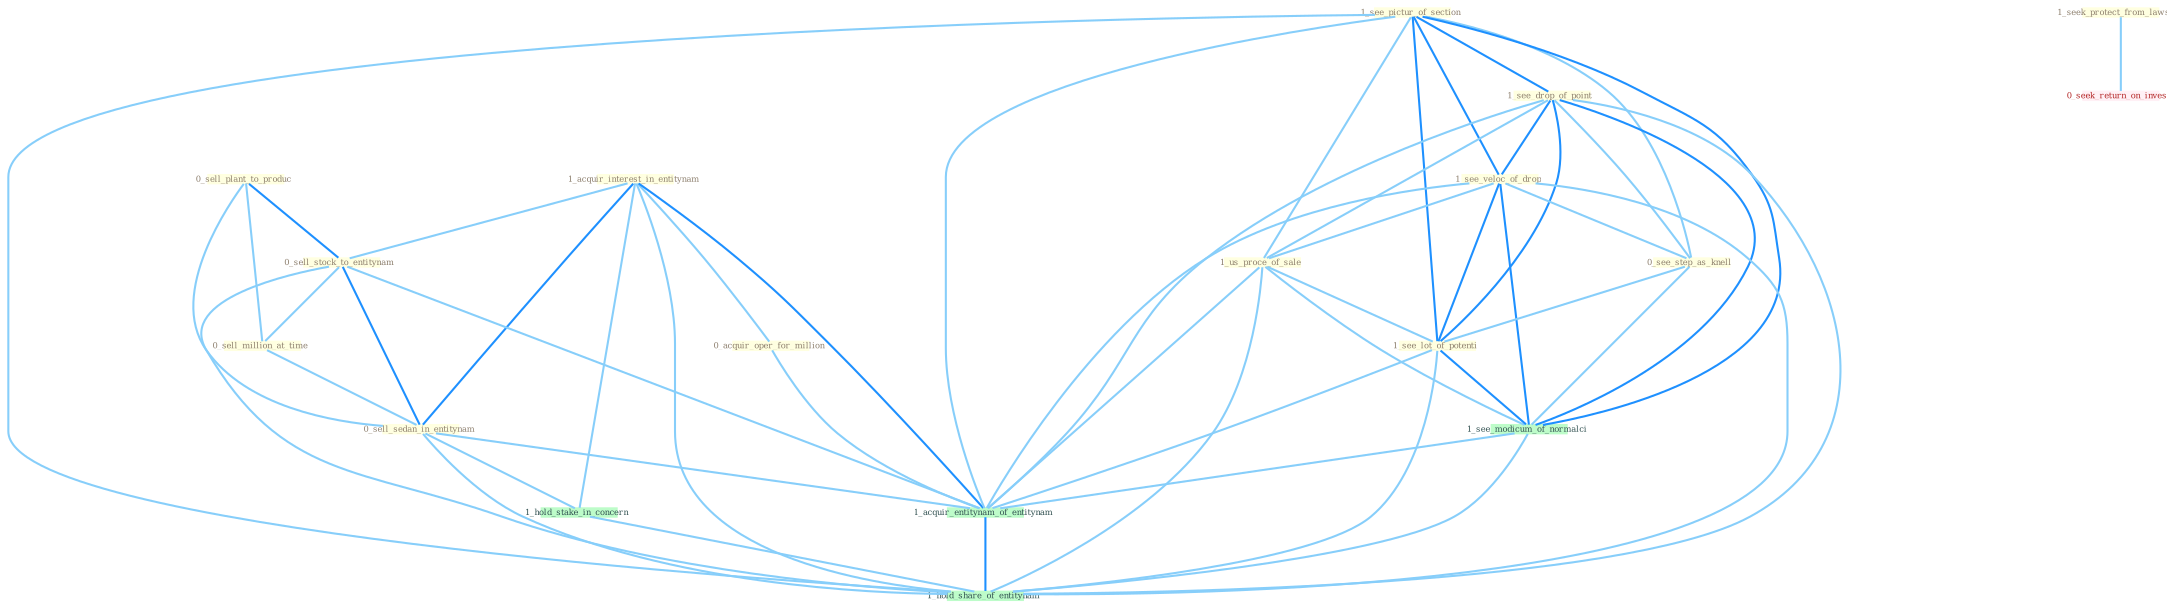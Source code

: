 Graph G{ 
    node
    [shape=polygon,style=filled,width=.5,height=.06,color="#BDFCC9",fixedsize=true,fontsize=4,
    fontcolor="#2f4f4f"];
    {node
    [color="#ffffe0", fontcolor="#8b7d6b"] "0_sell_plant_to_produc " "1_acquir_interest_in_entitynam " "1_see_pictur_of_section " "0_sell_stock_to_entitynam " "1_seek_protect_from_lawsuit " "1_see_drop_of_point " "0_sell_million_at_time " "1_see_veloc_of_drop " "1_us_proce_of_sale " "0_sell_sedan_in_entitynam " "0_see_step_as_knell " "1_see_lot_of_potenti " "0_acquir_oper_for_million "}
{node [color="#fff0f5", fontcolor="#b22222"] "0_seek_return_on_invest "}
edge [color="#B0E2FF"];

	"0_sell_plant_to_produc " -- "0_sell_stock_to_entitynam " [w="2", color="#1e90ff" , len=0.8];
	"0_sell_plant_to_produc " -- "0_sell_million_at_time " [w="1", color="#87cefa" ];
	"0_sell_plant_to_produc " -- "0_sell_sedan_in_entitynam " [w="1", color="#87cefa" ];
	"1_acquir_interest_in_entitynam " -- "0_sell_stock_to_entitynam " [w="1", color="#87cefa" ];
	"1_acquir_interest_in_entitynam " -- "0_sell_sedan_in_entitynam " [w="2", color="#1e90ff" , len=0.8];
	"1_acquir_interest_in_entitynam " -- "0_acquir_oper_for_million " [w="1", color="#87cefa" ];
	"1_acquir_interest_in_entitynam " -- "1_hold_stake_in_concern " [w="1", color="#87cefa" ];
	"1_acquir_interest_in_entitynam " -- "1_acquir_entitynam_of_entitynam " [w="2", color="#1e90ff" , len=0.8];
	"1_acquir_interest_in_entitynam " -- "1_hold_share_of_entitynam " [w="1", color="#87cefa" ];
	"1_see_pictur_of_section " -- "1_see_drop_of_point " [w="2", color="#1e90ff" , len=0.8];
	"1_see_pictur_of_section " -- "1_see_veloc_of_drop " [w="2", color="#1e90ff" , len=0.8];
	"1_see_pictur_of_section " -- "1_us_proce_of_sale " [w="1", color="#87cefa" ];
	"1_see_pictur_of_section " -- "0_see_step_as_knell " [w="1", color="#87cefa" ];
	"1_see_pictur_of_section " -- "1_see_lot_of_potenti " [w="2", color="#1e90ff" , len=0.8];
	"1_see_pictur_of_section " -- "1_see_modicum_of_normalci " [w="2", color="#1e90ff" , len=0.8];
	"1_see_pictur_of_section " -- "1_acquir_entitynam_of_entitynam " [w="1", color="#87cefa" ];
	"1_see_pictur_of_section " -- "1_hold_share_of_entitynam " [w="1", color="#87cefa" ];
	"0_sell_stock_to_entitynam " -- "0_sell_million_at_time " [w="1", color="#87cefa" ];
	"0_sell_stock_to_entitynam " -- "0_sell_sedan_in_entitynam " [w="2", color="#1e90ff" , len=0.8];
	"0_sell_stock_to_entitynam " -- "1_acquir_entitynam_of_entitynam " [w="1", color="#87cefa" ];
	"0_sell_stock_to_entitynam " -- "1_hold_share_of_entitynam " [w="1", color="#87cefa" ];
	"1_seek_protect_from_lawsuit " -- "0_seek_return_on_invest " [w="1", color="#87cefa" ];
	"1_see_drop_of_point " -- "1_see_veloc_of_drop " [w="2", color="#1e90ff" , len=0.8];
	"1_see_drop_of_point " -- "1_us_proce_of_sale " [w="1", color="#87cefa" ];
	"1_see_drop_of_point " -- "0_see_step_as_knell " [w="1", color="#87cefa" ];
	"1_see_drop_of_point " -- "1_see_lot_of_potenti " [w="2", color="#1e90ff" , len=0.8];
	"1_see_drop_of_point " -- "1_see_modicum_of_normalci " [w="2", color="#1e90ff" , len=0.8];
	"1_see_drop_of_point " -- "1_acquir_entitynam_of_entitynam " [w="1", color="#87cefa" ];
	"1_see_drop_of_point " -- "1_hold_share_of_entitynam " [w="1", color="#87cefa" ];
	"0_sell_million_at_time " -- "0_sell_sedan_in_entitynam " [w="1", color="#87cefa" ];
	"1_see_veloc_of_drop " -- "1_us_proce_of_sale " [w="1", color="#87cefa" ];
	"1_see_veloc_of_drop " -- "0_see_step_as_knell " [w="1", color="#87cefa" ];
	"1_see_veloc_of_drop " -- "1_see_lot_of_potenti " [w="2", color="#1e90ff" , len=0.8];
	"1_see_veloc_of_drop " -- "1_see_modicum_of_normalci " [w="2", color="#1e90ff" , len=0.8];
	"1_see_veloc_of_drop " -- "1_acquir_entitynam_of_entitynam " [w="1", color="#87cefa" ];
	"1_see_veloc_of_drop " -- "1_hold_share_of_entitynam " [w="1", color="#87cefa" ];
	"1_us_proce_of_sale " -- "1_see_lot_of_potenti " [w="1", color="#87cefa" ];
	"1_us_proce_of_sale " -- "1_see_modicum_of_normalci " [w="1", color="#87cefa" ];
	"1_us_proce_of_sale " -- "1_acquir_entitynam_of_entitynam " [w="1", color="#87cefa" ];
	"1_us_proce_of_sale " -- "1_hold_share_of_entitynam " [w="1", color="#87cefa" ];
	"0_sell_sedan_in_entitynam " -- "1_hold_stake_in_concern " [w="1", color="#87cefa" ];
	"0_sell_sedan_in_entitynam " -- "1_acquir_entitynam_of_entitynam " [w="1", color="#87cefa" ];
	"0_sell_sedan_in_entitynam " -- "1_hold_share_of_entitynam " [w="1", color="#87cefa" ];
	"0_see_step_as_knell " -- "1_see_lot_of_potenti " [w="1", color="#87cefa" ];
	"0_see_step_as_knell " -- "1_see_modicum_of_normalci " [w="1", color="#87cefa" ];
	"1_see_lot_of_potenti " -- "1_see_modicum_of_normalci " [w="2", color="#1e90ff" , len=0.8];
	"1_see_lot_of_potenti " -- "1_acquir_entitynam_of_entitynam " [w="1", color="#87cefa" ];
	"1_see_lot_of_potenti " -- "1_hold_share_of_entitynam " [w="1", color="#87cefa" ];
	"0_acquir_oper_for_million " -- "1_acquir_entitynam_of_entitynam " [w="1", color="#87cefa" ];
	"1_hold_stake_in_concern " -- "1_hold_share_of_entitynam " [w="1", color="#87cefa" ];
	"1_see_modicum_of_normalci " -- "1_acquir_entitynam_of_entitynam " [w="1", color="#87cefa" ];
	"1_see_modicum_of_normalci " -- "1_hold_share_of_entitynam " [w="1", color="#87cefa" ];
	"1_acquir_entitynam_of_entitynam " -- "1_hold_share_of_entitynam " [w="2", color="#1e90ff" , len=0.8];
}